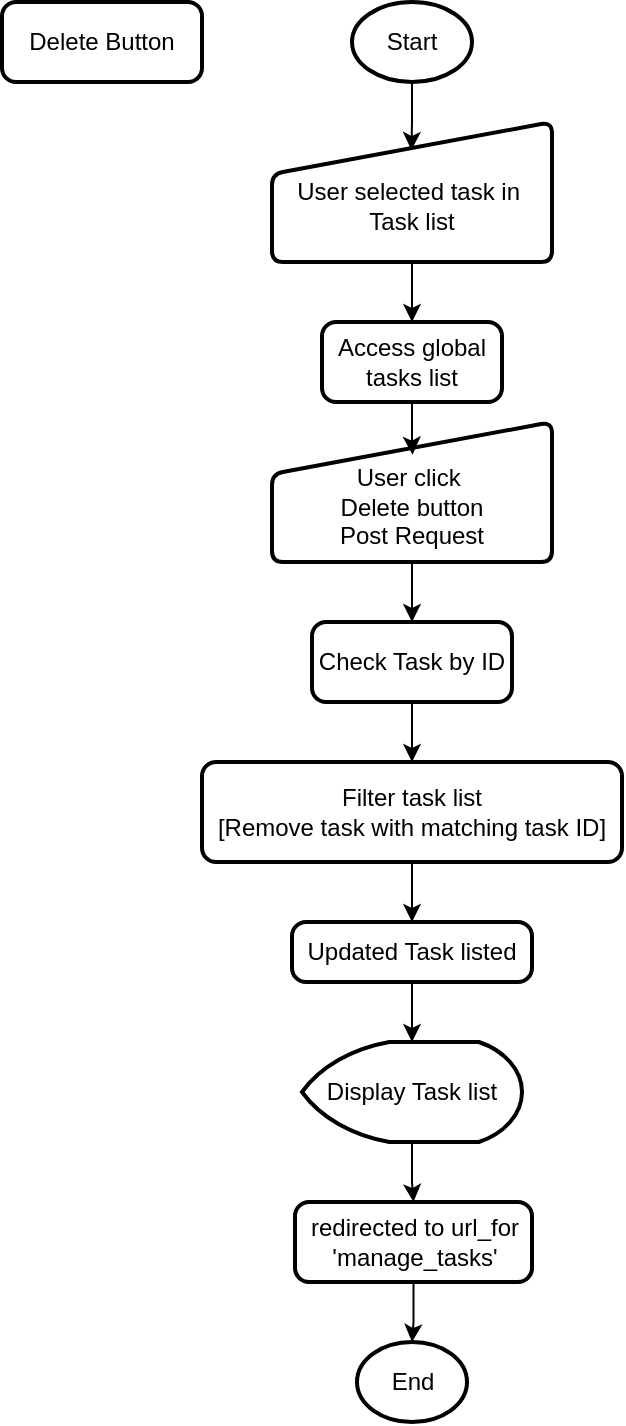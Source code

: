 <mxfile version="24.7.17">
  <diagram name="Page-1" id="TkZl6DWRNyuDVWXI9cku">
    <mxGraphModel dx="921" dy="398" grid="1" gridSize="10" guides="1" tooltips="1" connect="1" arrows="1" fold="1" page="1" pageScale="1" pageWidth="850" pageHeight="1100" math="0" shadow="0">
      <root>
        <mxCell id="0" />
        <mxCell id="1" parent="0" />
        <mxCell id="T2cDg9ugUlDJRny_iaLT-1" value="Delete Button" style="rounded=1;whiteSpace=wrap;html=1;absoluteArcSize=1;arcSize=14;strokeWidth=2;" parent="1" vertex="1">
          <mxGeometry x="195" y="10" width="100" height="40" as="geometry" />
        </mxCell>
        <mxCell id="T2cDg9ugUlDJRny_iaLT-2" value="Start" style="strokeWidth=2;html=1;shape=mxgraph.flowchart.start_1;whiteSpace=wrap;" parent="1" vertex="1">
          <mxGeometry x="370" y="10" width="60" height="40" as="geometry" />
        </mxCell>
        <mxCell id="T2cDg9ugUlDJRny_iaLT-13" style="edgeStyle=orthogonalEdgeStyle;rounded=0;orthogonalLoop=1;jettySize=auto;html=1;" parent="1" source="T2cDg9ugUlDJRny_iaLT-7" target="T2cDg9ugUlDJRny_iaLT-8" edge="1">
          <mxGeometry relative="1" as="geometry" />
        </mxCell>
        <mxCell id="T2cDg9ugUlDJRny_iaLT-7" value="Check Task by ID" style="rounded=1;whiteSpace=wrap;html=1;absoluteArcSize=1;arcSize=14;strokeWidth=2;" parent="1" vertex="1">
          <mxGeometry x="350" y="320" width="100" height="40" as="geometry" />
        </mxCell>
        <mxCell id="T2cDg9ugUlDJRny_iaLT-14" style="edgeStyle=orthogonalEdgeStyle;rounded=0;orthogonalLoop=1;jettySize=auto;html=1;" parent="1" source="T2cDg9ugUlDJRny_iaLT-8" target="T2cDg9ugUlDJRny_iaLT-9" edge="1">
          <mxGeometry relative="1" as="geometry" />
        </mxCell>
        <mxCell id="T2cDg9ugUlDJRny_iaLT-8" value="Filter task list&lt;div&gt;[Remove task with matching task ID]&lt;/div&gt;" style="rounded=1;whiteSpace=wrap;html=1;absoluteArcSize=1;arcSize=14;strokeWidth=2;" parent="1" vertex="1">
          <mxGeometry x="295" y="390" width="210" height="50" as="geometry" />
        </mxCell>
        <mxCell id="T2cDg9ugUlDJRny_iaLT-16" style="edgeStyle=orthogonalEdgeStyle;rounded=0;orthogonalLoop=1;jettySize=auto;html=1;" parent="1" source="T2cDg9ugUlDJRny_iaLT-9" target="T2cDg9ugUlDJRny_iaLT-10" edge="1">
          <mxGeometry relative="1" as="geometry" />
        </mxCell>
        <mxCell id="T2cDg9ugUlDJRny_iaLT-9" value="Updated Task listed" style="rounded=1;whiteSpace=wrap;html=1;absoluteArcSize=1;arcSize=14;strokeWidth=2;" parent="1" vertex="1">
          <mxGeometry x="340" y="470" width="120" height="30" as="geometry" />
        </mxCell>
        <mxCell id="TOMKkCXchwePslnMdWJQ-2" style="edgeStyle=orthogonalEdgeStyle;rounded=0;orthogonalLoop=1;jettySize=auto;html=1;" edge="1" parent="1" source="T2cDg9ugUlDJRny_iaLT-10" target="TOMKkCXchwePslnMdWJQ-1">
          <mxGeometry relative="1" as="geometry" />
        </mxCell>
        <mxCell id="T2cDg9ugUlDJRny_iaLT-10" value="Display Task list" style="strokeWidth=2;html=1;shape=mxgraph.flowchart.display;whiteSpace=wrap;" parent="1" vertex="1">
          <mxGeometry x="345" y="530" width="110" height="50" as="geometry" />
        </mxCell>
        <mxCell id="T2cDg9ugUlDJRny_iaLT-11" value="End" style="strokeWidth=2;html=1;shape=mxgraph.flowchart.start_1;whiteSpace=wrap;" parent="1" vertex="1">
          <mxGeometry x="372.5" y="680" width="55" height="40" as="geometry" />
        </mxCell>
        <mxCell id="ZoUr6rse63uM36HgerKb-1" value="Access global tasks list" style="rounded=1;whiteSpace=wrap;html=1;absoluteArcSize=1;arcSize=14;strokeWidth=2;" parent="1" vertex="1">
          <mxGeometry x="355" y="170" width="90" height="40" as="geometry" />
        </mxCell>
        <mxCell id="ZoUr6rse63uM36HgerKb-6" style="edgeStyle=orthogonalEdgeStyle;rounded=0;orthogonalLoop=1;jettySize=auto;html=1;" parent="1" source="ZoUr6rse63uM36HgerKb-4" target="T2cDg9ugUlDJRny_iaLT-7" edge="1">
          <mxGeometry relative="1" as="geometry" />
        </mxCell>
        <mxCell id="ZoUr6rse63uM36HgerKb-4" value="&lt;div&gt;&lt;br&gt;&lt;/div&gt;User click&amp;nbsp;&lt;div&gt;Delete button&lt;div&gt;Post Request&lt;/div&gt;&lt;/div&gt;" style="html=1;strokeWidth=2;shape=manualInput;whiteSpace=wrap;rounded=1;size=26;arcSize=11;" parent="1" vertex="1">
          <mxGeometry x="330" y="220" width="140" height="70" as="geometry" />
        </mxCell>
        <mxCell id="ZoUr6rse63uM36HgerKb-5" style="edgeStyle=orthogonalEdgeStyle;rounded=0;orthogonalLoop=1;jettySize=auto;html=1;entryX=0.502;entryY=0.233;entryDx=0;entryDy=0;entryPerimeter=0;" parent="1" source="ZoUr6rse63uM36HgerKb-1" target="ZoUr6rse63uM36HgerKb-4" edge="1">
          <mxGeometry relative="1" as="geometry" />
        </mxCell>
        <mxCell id="ZoUr6rse63uM36HgerKb-8" style="edgeStyle=orthogonalEdgeStyle;rounded=0;orthogonalLoop=1;jettySize=auto;html=1;" parent="1" source="ZoUr6rse63uM36HgerKb-7" target="ZoUr6rse63uM36HgerKb-1" edge="1">
          <mxGeometry relative="1" as="geometry" />
        </mxCell>
        <mxCell id="ZoUr6rse63uM36HgerKb-7" value="&lt;div&gt;&lt;br&gt;&lt;/div&gt;&lt;div&gt;&lt;span style=&quot;background-color: initial;&quot;&gt;&amp;nbsp; &amp;nbsp; &amp;nbsp;&amp;nbsp;&lt;/span&gt;&lt;/div&gt;&lt;div&gt;&lt;span style=&quot;background-color: initial;&quot;&gt;User selected task in&amp;nbsp; Task list&lt;/span&gt;&lt;br&gt;&lt;/div&gt;&lt;div&gt;&lt;span style=&quot;background-color: initial;&quot;&gt;&lt;br&gt;&lt;/span&gt;&lt;/div&gt;" style="html=1;strokeWidth=2;shape=manualInput;whiteSpace=wrap;rounded=1;size=26;arcSize=11;" parent="1" vertex="1">
          <mxGeometry x="330" y="70" width="140" height="70" as="geometry" />
        </mxCell>
        <mxCell id="ZoUr6rse63uM36HgerKb-9" style="edgeStyle=orthogonalEdgeStyle;rounded=0;orthogonalLoop=1;jettySize=auto;html=1;entryX=0.498;entryY=0.2;entryDx=0;entryDy=0;entryPerimeter=0;" parent="1" source="T2cDg9ugUlDJRny_iaLT-2" target="ZoUr6rse63uM36HgerKb-7" edge="1">
          <mxGeometry relative="1" as="geometry" />
        </mxCell>
        <mxCell id="TOMKkCXchwePslnMdWJQ-3" style="edgeStyle=orthogonalEdgeStyle;rounded=0;orthogonalLoop=1;jettySize=auto;html=1;" edge="1" parent="1" source="TOMKkCXchwePslnMdWJQ-1" target="T2cDg9ugUlDJRny_iaLT-11">
          <mxGeometry relative="1" as="geometry" />
        </mxCell>
        <mxCell id="TOMKkCXchwePslnMdWJQ-1" value="redirected to url_for &#39;manage_tasks&#39;" style="rounded=1;whiteSpace=wrap;html=1;absoluteArcSize=1;arcSize=14;strokeWidth=2;" vertex="1" parent="1">
          <mxGeometry x="341.5" y="610" width="118.5" height="40" as="geometry" />
        </mxCell>
      </root>
    </mxGraphModel>
  </diagram>
</mxfile>
